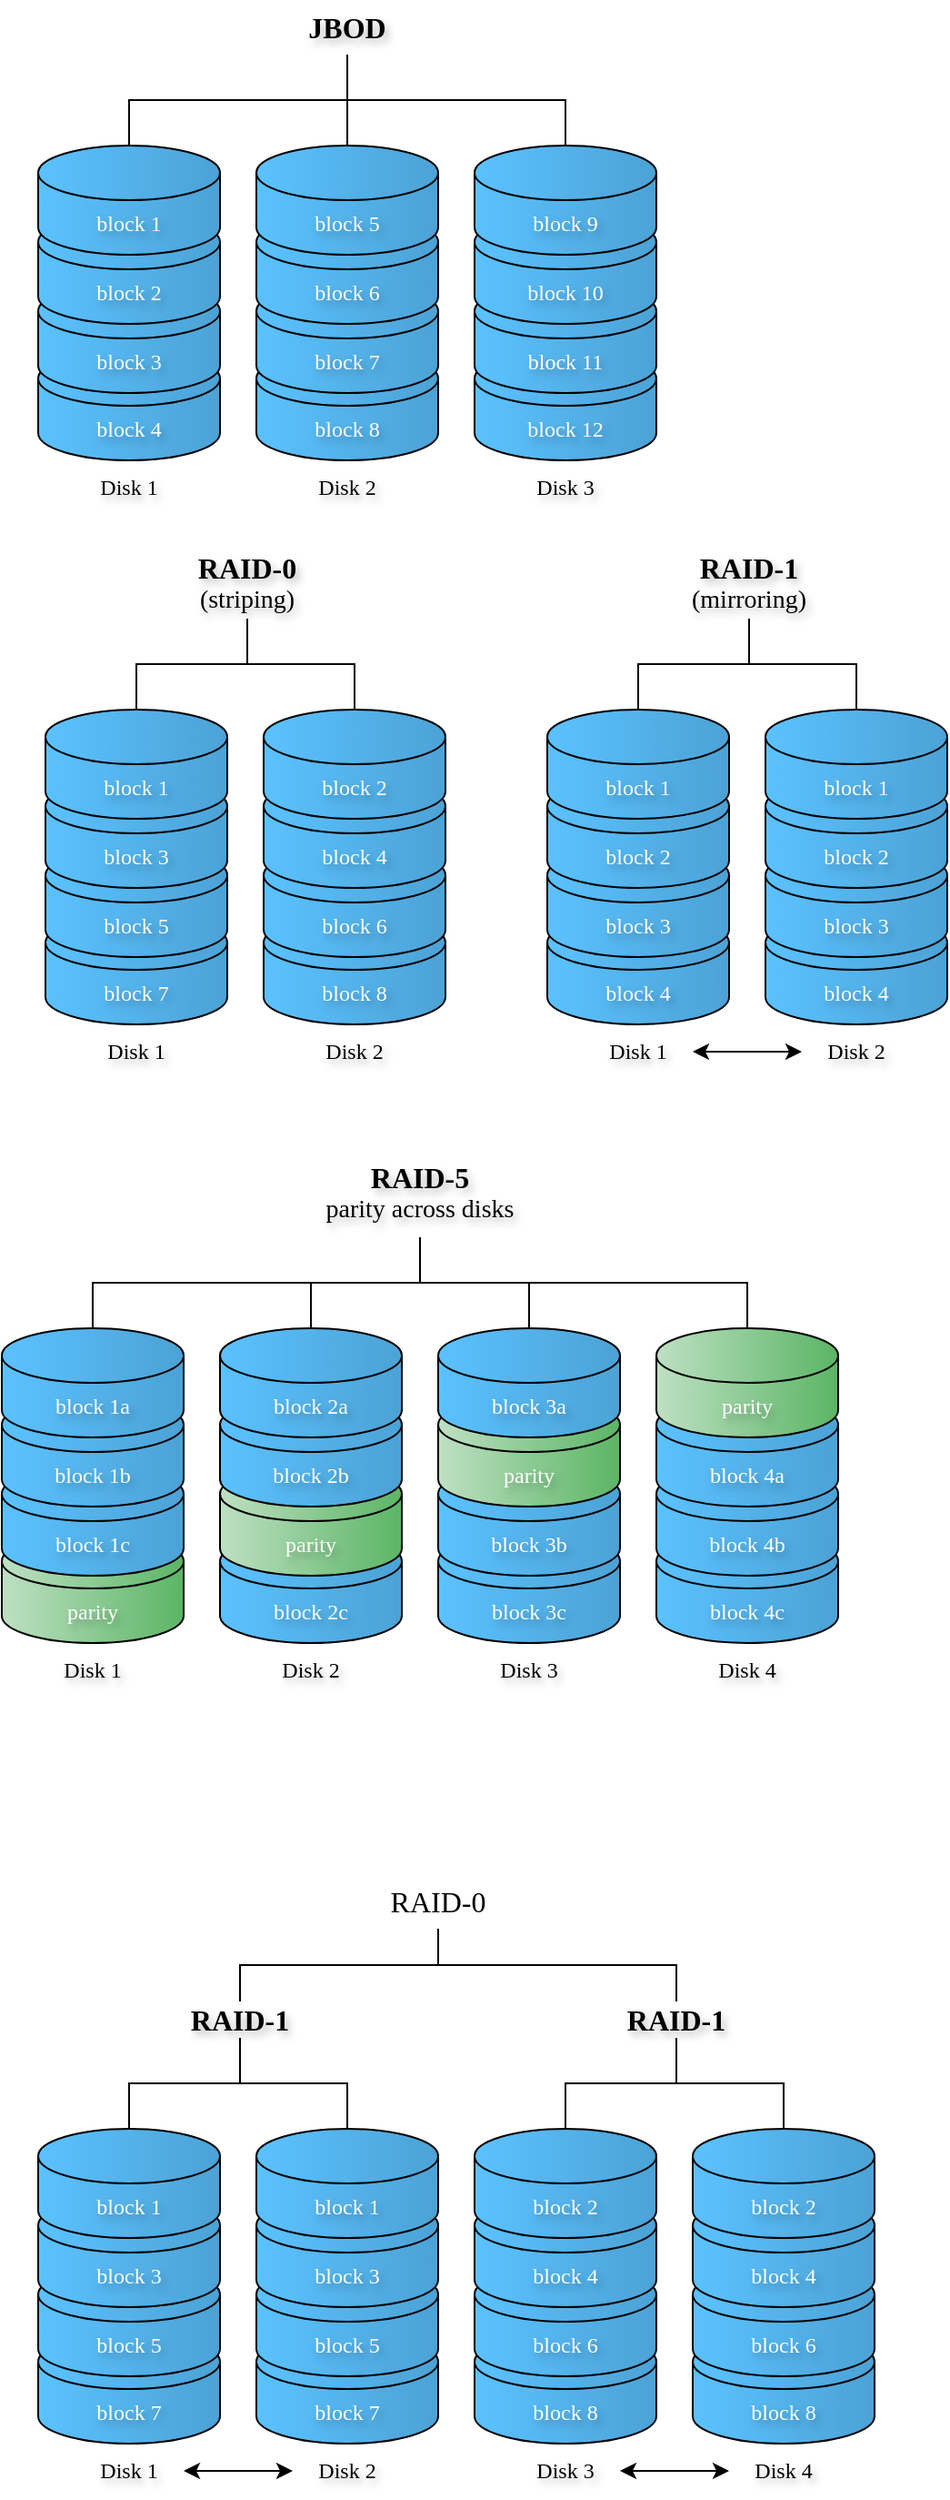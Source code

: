 <mxfile version="24.7.13">
  <diagram name="Pagina-1" id="MTzAxSil-kBZ4MTxCFQ5">
    <mxGraphModel grid="1" page="1" gridSize="10" guides="1" tooltips="1" connect="1" arrows="1" fold="1" pageScale="1" pageWidth="827" pageHeight="1169" math="0" shadow="0">
      <root>
        <mxCell id="0" />
        <mxCell id="1" parent="0" />
        <mxCell id="xp6TV91o2DW6Owcu7yYz-25" value="" style="group;" connectable="0" vertex="1" parent="1">
          <mxGeometry x="70" y="50" width="340" height="283" as="geometry" />
        </mxCell>
        <mxCell id="xp6TV91o2DW6Owcu7yYz-6" value="&lt;font face=&quot;Montserrat&quot; data-font-src=&quot;https://fonts.googleapis.com/css?family=Montserrat&quot;&gt;block 8&lt;/font&gt;" style="shape=cylinder3;whiteSpace=wrap;html=1;boundedLbl=1;backgroundOutline=1;size=15;fillColor=#5BC2FF;strokeColor=default;textShadow=1;align=center;verticalAlign=middle;fontFamily=Helvetica;fontSize=12;fontColor=#FFFFFF;labelBorderColor=none;gradientColor=#4CA2D5;gradientDirection=east;" vertex="1" parent="xp6TV91o2DW6Owcu7yYz-25">
          <mxGeometry x="120" y="193" width="100" height="60" as="geometry" />
        </mxCell>
        <mxCell id="xp6TV91o2DW6Owcu7yYz-7" value="&lt;font face=&quot;Montserrat&quot; data-font-src=&quot;https://fonts.googleapis.com/css?family=Montserrat&quot;&gt;block 7&lt;/font&gt;" style="shape=cylinder3;whiteSpace=wrap;html=1;boundedLbl=1;backgroundOutline=1;size=15;fillColor=#5BC2FF;strokeColor=default;textShadow=1;align=center;verticalAlign=middle;fontFamily=Helvetica;fontSize=12;fontColor=#FFFFFF;labelBorderColor=none;gradientColor=#4CA2D5;gradientDirection=east;" vertex="1" parent="xp6TV91o2DW6Owcu7yYz-25">
          <mxGeometry x="120" y="156" width="100" height="60" as="geometry" />
        </mxCell>
        <mxCell id="xp6TV91o2DW6Owcu7yYz-8" value="&lt;font face=&quot;Montserrat&quot; data-font-src=&quot;https://fonts.googleapis.com/css?family=Montserrat&quot;&gt;block 6&lt;/font&gt;" style="shape=cylinder3;whiteSpace=wrap;html=1;boundedLbl=1;backgroundOutline=1;size=15;fillColor=#5BC2FF;strokeColor=default;textShadow=1;align=center;verticalAlign=middle;fontFamily=Helvetica;fontSize=12;fontColor=#FFFFFF;labelBorderColor=none;gradientColor=#4CA2D5;gradientDirection=east;" vertex="1" parent="xp6TV91o2DW6Owcu7yYz-25">
          <mxGeometry x="120" y="118" width="100" height="60" as="geometry" />
        </mxCell>
        <mxCell id="xp6TV91o2DW6Owcu7yYz-19" style="edgeStyle=orthogonalEdgeStyle;rounded=0;orthogonalLoop=1;jettySize=auto;html=1;exitX=0.5;exitY=0;exitDx=0;exitDy=0;exitPerimeter=0;endArrow=none;endFill=0;" edge="1" parent="xp6TV91o2DW6Owcu7yYz-25" source="xp6TV91o2DW6Owcu7yYz-9">
          <mxGeometry relative="1" as="geometry">
            <mxPoint x="170" y="30" as="targetPoint" />
          </mxGeometry>
        </mxCell>
        <mxCell id="xp6TV91o2DW6Owcu7yYz-9" value="&lt;font face=&quot;Montserrat&quot; data-font-src=&quot;https://fonts.googleapis.com/css?family=Montserrat&quot;&gt;block 5&lt;/font&gt;" style="shape=cylinder3;whiteSpace=wrap;html=1;boundedLbl=1;backgroundOutline=1;size=15;fillColor=#5BC2FF;strokeColor=default;textShadow=1;align=center;verticalAlign=middle;fontFamily=Helvetica;fontSize=12;fontColor=#FFFFFF;labelBorderColor=none;gradientColor=#4CA2D5;gradientDirection=east;" vertex="1" parent="xp6TV91o2DW6Owcu7yYz-25">
          <mxGeometry x="120" y="80" width="100" height="60" as="geometry" />
        </mxCell>
        <mxCell id="xp6TV91o2DW6Owcu7yYz-10" value="&lt;font face=&quot;Montserrat&quot; data-font-src=&quot;https://fonts.googleapis.com/css?family=Montserrat&quot;&gt;block 12&lt;/font&gt;" style="shape=cylinder3;whiteSpace=wrap;html=1;boundedLbl=1;backgroundOutline=1;size=15;fillColor=#5BC2FF;strokeColor=default;textShadow=1;align=center;verticalAlign=middle;fontFamily=Helvetica;fontSize=12;fontColor=#FFFFFF;labelBorderColor=none;gradientColor=#4CA2D5;gradientDirection=east;" vertex="1" parent="xp6TV91o2DW6Owcu7yYz-25">
          <mxGeometry x="240" y="193" width="100" height="60" as="geometry" />
        </mxCell>
        <mxCell id="xp6TV91o2DW6Owcu7yYz-11" value="&lt;font face=&quot;Montserrat&quot; data-font-src=&quot;https://fonts.googleapis.com/css?family=Montserrat&quot;&gt;block 11&lt;/font&gt;" style="shape=cylinder3;whiteSpace=wrap;html=1;boundedLbl=1;backgroundOutline=1;size=15;fillColor=#5BC2FF;strokeColor=default;textShadow=1;align=center;verticalAlign=middle;fontFamily=Helvetica;fontSize=12;fontColor=#FFFFFF;labelBorderColor=none;gradientColor=#4CA2D5;gradientDirection=east;" vertex="1" parent="xp6TV91o2DW6Owcu7yYz-25">
          <mxGeometry x="240" y="156" width="100" height="60" as="geometry" />
        </mxCell>
        <mxCell id="xp6TV91o2DW6Owcu7yYz-12" value="&lt;font face=&quot;Montserrat&quot; data-font-src=&quot;https://fonts.googleapis.com/css?family=Montserrat&quot;&gt;block 10&lt;/font&gt;" style="shape=cylinder3;whiteSpace=wrap;html=1;boundedLbl=1;backgroundOutline=1;size=15;fillColor=#5BC2FF;strokeColor=default;textShadow=1;align=center;verticalAlign=middle;fontFamily=Helvetica;fontSize=12;fontColor=#FFFFFF;labelBorderColor=none;gradientColor=#4CA2D5;gradientDirection=east;" vertex="1" parent="xp6TV91o2DW6Owcu7yYz-25">
          <mxGeometry x="240" y="118" width="100" height="60" as="geometry" />
        </mxCell>
        <mxCell id="xp6TV91o2DW6Owcu7yYz-21" style="edgeStyle=orthogonalEdgeStyle;rounded=0;orthogonalLoop=1;jettySize=auto;html=1;exitX=0.5;exitY=0;exitDx=0;exitDy=0;exitPerimeter=0;entryX=0.5;entryY=1;entryDx=0;entryDy=0;endArrow=none;endFill=0;" edge="1" parent="xp6TV91o2DW6Owcu7yYz-25" source="xp6TV91o2DW6Owcu7yYz-13" target="xp6TV91o2DW6Owcu7yYz-16">
          <mxGeometry relative="1" as="geometry" />
        </mxCell>
        <mxCell id="xp6TV91o2DW6Owcu7yYz-13" value="&lt;font face=&quot;Montserrat&quot; data-font-src=&quot;https://fonts.googleapis.com/css?family=Montserrat&quot;&gt;block 9&lt;/font&gt;" style="shape=cylinder3;whiteSpace=wrap;html=1;boundedLbl=1;backgroundOutline=1;size=15;fillColor=#5BC2FF;strokeColor=default;textShadow=1;labelBorderColor=none;gradientColor=#4CA2D5;gradientDirection=east;fontColor=#FFFFFF;" vertex="1" parent="xp6TV91o2DW6Owcu7yYz-25">
          <mxGeometry x="240" y="80" width="100" height="60" as="geometry" />
        </mxCell>
        <mxCell id="xp6TV91o2DW6Owcu7yYz-4" value="&lt;font face=&quot;Montserrat&quot;&gt;block 4&lt;/font&gt;" style="shape=cylinder3;whiteSpace=wrap;html=1;boundedLbl=1;backgroundOutline=1;size=15;fillColor=#5BC2FF;strokeColor=default;textShadow=1;align=center;verticalAlign=middle;fontFamily=Helvetica;fontSize=12;fontColor=#FFFFFF;labelBorderColor=none;gradientColor=#4CA2D5;gradientDirection=east;" vertex="1" parent="xp6TV91o2DW6Owcu7yYz-25">
          <mxGeometry y="193" width="100" height="60" as="geometry" />
        </mxCell>
        <mxCell id="xp6TV91o2DW6Owcu7yYz-3" value="&lt;font face=&quot;Montserrat&quot; data-font-src=&quot;https://fonts.googleapis.com/css?family=Montserrat&quot;&gt;block 3&lt;/font&gt;" style="shape=cylinder3;whiteSpace=wrap;html=1;boundedLbl=1;backgroundOutline=1;size=15;fillColor=#5BC2FF;strokeColor=default;textShadow=1;align=center;verticalAlign=middle;fontFamily=Helvetica;fontSize=12;fontColor=#FFFFFF;labelBorderColor=none;gradientColor=#4CA2D5;gradientDirection=east;" vertex="1" parent="xp6TV91o2DW6Owcu7yYz-25">
          <mxGeometry y="156" width="100" height="60" as="geometry" />
        </mxCell>
        <mxCell id="xp6TV91o2DW6Owcu7yYz-1" value="&lt;font face=&quot;Montserrat&quot; data-font-src=&quot;https://fonts.googleapis.com/css?family=Montserrat&quot;&gt;block 2&lt;/font&gt;" style="shape=cylinder3;whiteSpace=wrap;html=1;boundedLbl=1;backgroundOutline=1;size=15;fillColor=#5BC2FF;strokeColor=default;textShadow=1;align=center;verticalAlign=middle;fontFamily=Helvetica;fontSize=12;fontColor=#FFFFFF;labelBorderColor=none;gradientColor=#4CA2D5;gradientDirection=east;labelBackgroundColor=none;" vertex="1" parent="xp6TV91o2DW6Owcu7yYz-25">
          <mxGeometry y="118" width="100" height="60" as="geometry" />
        </mxCell>
        <mxCell id="xp6TV91o2DW6Owcu7yYz-20" style="edgeStyle=orthogonalEdgeStyle;rounded=0;orthogonalLoop=1;jettySize=auto;html=1;exitX=0.5;exitY=0;exitDx=0;exitDy=0;exitPerimeter=0;entryX=0.5;entryY=1;entryDx=0;entryDy=0;endArrow=none;endFill=0;" edge="1" parent="xp6TV91o2DW6Owcu7yYz-25" source="xp6TV91o2DW6Owcu7yYz-2" target="xp6TV91o2DW6Owcu7yYz-16">
          <mxGeometry relative="1" as="geometry" />
        </mxCell>
        <mxCell id="xp6TV91o2DW6Owcu7yYz-2" value="&lt;font color=&quot;#ffffff&quot; data-font-src=&quot;https://fonts.googleapis.com/css?family=Montserrat&quot; face=&quot;Montserrat&quot;&gt;block 1&lt;/font&gt;" style="shape=cylinder3;whiteSpace=wrap;html=1;boundedLbl=1;backgroundOutline=1;size=15;fillColor=#5BC2FF;strokeColor=default;textShadow=1;labelBackgroundColor=none;align=center;verticalAlign=middle;fontFamily=Helvetica;fontSize=12;fontColor=default;labelBorderColor=none;gradientColor=#4CA2D5;gradientDirection=east;" vertex="1" parent="xp6TV91o2DW6Owcu7yYz-25">
          <mxGeometry y="80" width="100" height="60" as="geometry" />
        </mxCell>
        <mxCell id="xp6TV91o2DW6Owcu7yYz-16" value="&lt;font face=&quot;Montserrat Black&quot; size=&quot;1&quot; data-font-src=&quot;https://fonts.googleapis.com/css?family=Montserrat+Black&quot;&gt;&lt;b style=&quot;font-size: 16px;&quot;&gt;JBOD&lt;/b&gt;&lt;/font&gt;" style="text;html=1;align=center;verticalAlign=middle;whiteSpace=wrap;rounded=0;textShadow=1;" vertex="1" parent="xp6TV91o2DW6Owcu7yYz-25">
          <mxGeometry x="140" width="60" height="30" as="geometry" />
        </mxCell>
        <mxCell id="xp6TV91o2DW6Owcu7yYz-22" value="Disk 1" style="text;html=1;align=center;verticalAlign=middle;whiteSpace=wrap;rounded=0;fontFamily=Montserrat;fontSource=https%3A%2F%2Ffonts.googleapis.com%2Fcss%3Ffamily%3DMontserrat;textShadow=1;" vertex="1" parent="xp6TV91o2DW6Owcu7yYz-25">
          <mxGeometry x="20" y="253" width="60" height="30" as="geometry" />
        </mxCell>
        <mxCell id="xp6TV91o2DW6Owcu7yYz-23" value="Disk 2" style="text;html=1;align=center;verticalAlign=middle;whiteSpace=wrap;rounded=0;fontFamily=Montserrat;fontSource=https%3A%2F%2Ffonts.googleapis.com%2Fcss%3Ffamily%3DMontserrat;textShadow=1;" vertex="1" parent="xp6TV91o2DW6Owcu7yYz-25">
          <mxGeometry x="140" y="253" width="60" height="30" as="geometry" />
        </mxCell>
        <mxCell id="xp6TV91o2DW6Owcu7yYz-24" value="Disk 3" style="text;html=1;align=center;verticalAlign=middle;whiteSpace=wrap;rounded=0;fontFamily=Montserrat;fontSource=https%3A%2F%2Ffonts.googleapis.com%2Fcss%3Ffamily%3DMontserrat;textShadow=1;" vertex="1" parent="xp6TV91o2DW6Owcu7yYz-25">
          <mxGeometry x="260" y="253" width="60" height="30" as="geometry" />
        </mxCell>
        <mxCell id="xp6TV91o2DW6Owcu7yYz-47" value="" style="group" connectable="0" vertex="1" parent="1">
          <mxGeometry x="74" y="350" width="220" height="293" as="geometry" />
        </mxCell>
        <mxCell id="xp6TV91o2DW6Owcu7yYz-27" value="&lt;font face=&quot;Montserrat&quot; data-font-src=&quot;https://fonts.googleapis.com/css?family=Montserrat&quot;&gt;block 8&lt;/font&gt;" style="shape=cylinder3;whiteSpace=wrap;html=1;boundedLbl=1;backgroundOutline=1;size=15;fillColor=#5BC2FF;strokeColor=default;textShadow=1;align=center;verticalAlign=middle;fontFamily=Helvetica;fontSize=12;fontColor=#FFFFFF;labelBorderColor=none;gradientColor=#4CA2D5;gradientDirection=east;container=0;" vertex="1" parent="xp6TV91o2DW6Owcu7yYz-47">
          <mxGeometry x="120" y="203" width="100" height="60" as="geometry" />
        </mxCell>
        <mxCell id="xp6TV91o2DW6Owcu7yYz-28" value="&lt;font face=&quot;Montserrat&quot; data-font-src=&quot;https://fonts.googleapis.com/css?family=Montserrat&quot;&gt;block 6&lt;/font&gt;" style="shape=cylinder3;whiteSpace=wrap;html=1;boundedLbl=1;backgroundOutline=1;size=15;fillColor=#5BC2FF;strokeColor=default;textShadow=1;align=center;verticalAlign=middle;fontFamily=Helvetica;fontSize=12;fontColor=#FFFFFF;labelBorderColor=none;gradientColor=#4CA2D5;gradientDirection=east;container=0;" vertex="1" parent="xp6TV91o2DW6Owcu7yYz-47">
          <mxGeometry x="120" y="166" width="100" height="60" as="geometry" />
        </mxCell>
        <mxCell id="xp6TV91o2DW6Owcu7yYz-29" value="&lt;font face=&quot;Montserrat&quot; data-font-src=&quot;https://fonts.googleapis.com/css?family=Montserrat&quot;&gt;block 4&lt;/font&gt;" style="shape=cylinder3;whiteSpace=wrap;html=1;boundedLbl=1;backgroundOutline=1;size=15;fillColor=#5BC2FF;strokeColor=default;textShadow=1;align=center;verticalAlign=middle;fontFamily=Helvetica;fontSize=12;fontColor=#FFFFFF;labelBorderColor=none;gradientColor=#4CA2D5;gradientDirection=east;container=0;" vertex="1" parent="xp6TV91o2DW6Owcu7yYz-47">
          <mxGeometry x="120" y="128" width="100" height="60" as="geometry" />
        </mxCell>
        <mxCell id="xp6TV91o2DW6Owcu7yYz-30" style="edgeStyle=orthogonalEdgeStyle;rounded=0;orthogonalLoop=1;jettySize=auto;html=1;exitX=0.5;exitY=0;exitDx=0;exitDy=0;exitPerimeter=0;endArrow=none;endFill=0;entryX=0.5;entryY=1;entryDx=0;entryDy=0;" edge="1" parent="xp6TV91o2DW6Owcu7yYz-47" source="xp6TV91o2DW6Owcu7yYz-31" target="xp6TV91o2DW6Owcu7yYz-42">
          <mxGeometry relative="1" as="geometry">
            <mxPoint x="170" y="40" as="targetPoint" />
          </mxGeometry>
        </mxCell>
        <mxCell id="xp6TV91o2DW6Owcu7yYz-31" value="&lt;font face=&quot;Montserrat&quot; data-font-src=&quot;https://fonts.googleapis.com/css?family=Montserrat&quot;&gt;block 2&lt;/font&gt;" style="shape=cylinder3;whiteSpace=wrap;html=1;boundedLbl=1;backgroundOutline=1;size=15;fillColor=#5BC2FF;strokeColor=default;textShadow=1;align=center;verticalAlign=middle;fontFamily=Helvetica;fontSize=12;fontColor=#FFFFFF;labelBorderColor=none;gradientColor=#4CA2D5;gradientDirection=east;container=0;" vertex="1" parent="xp6TV91o2DW6Owcu7yYz-47">
          <mxGeometry x="120" y="90" width="100" height="60" as="geometry" />
        </mxCell>
        <mxCell id="xp6TV91o2DW6Owcu7yYz-37" value="&lt;font face=&quot;Montserrat&quot;&gt;block 7&lt;/font&gt;" style="shape=cylinder3;whiteSpace=wrap;html=1;boundedLbl=1;backgroundOutline=1;size=15;fillColor=#5BC2FF;strokeColor=default;textShadow=1;align=center;verticalAlign=middle;fontFamily=Helvetica;fontSize=12;fontColor=#FFFFFF;labelBorderColor=none;gradientColor=#4CA2D5;gradientDirection=east;container=0;" vertex="1" parent="xp6TV91o2DW6Owcu7yYz-47">
          <mxGeometry y="203" width="100" height="60" as="geometry" />
        </mxCell>
        <mxCell id="xp6TV91o2DW6Owcu7yYz-38" value="&lt;font face=&quot;Montserrat&quot; data-font-src=&quot;https://fonts.googleapis.com/css?family=Montserrat&quot;&gt;block 5&lt;/font&gt;" style="shape=cylinder3;whiteSpace=wrap;html=1;boundedLbl=1;backgroundOutline=1;size=15;fillColor=#5BC2FF;strokeColor=default;textShadow=1;align=center;verticalAlign=middle;fontFamily=Helvetica;fontSize=12;fontColor=#FFFFFF;labelBorderColor=none;gradientColor=#4CA2D5;gradientDirection=east;container=0;" vertex="1" parent="xp6TV91o2DW6Owcu7yYz-47">
          <mxGeometry y="166" width="100" height="60" as="geometry" />
        </mxCell>
        <mxCell id="xp6TV91o2DW6Owcu7yYz-39" value="&lt;font face=&quot;Montserrat&quot; data-font-src=&quot;https://fonts.googleapis.com/css?family=Montserrat&quot;&gt;block 3&lt;/font&gt;" style="shape=cylinder3;whiteSpace=wrap;html=1;boundedLbl=1;backgroundOutline=1;size=15;fillColor=#5BC2FF;strokeColor=default;textShadow=1;align=center;verticalAlign=middle;fontFamily=Helvetica;fontSize=12;fontColor=#FFFFFF;labelBorderColor=none;gradientColor=#4CA2D5;gradientDirection=east;labelBackgroundColor=none;container=0;" vertex="1" parent="xp6TV91o2DW6Owcu7yYz-47">
          <mxGeometry y="128" width="100" height="60" as="geometry" />
        </mxCell>
        <mxCell id="xp6TV91o2DW6Owcu7yYz-40" style="edgeStyle=orthogonalEdgeStyle;rounded=0;orthogonalLoop=1;jettySize=auto;html=1;exitX=0.5;exitY=0;exitDx=0;exitDy=0;exitPerimeter=0;entryX=0.5;entryY=1;entryDx=0;entryDy=0;endArrow=none;endFill=0;" edge="1" parent="xp6TV91o2DW6Owcu7yYz-47" source="xp6TV91o2DW6Owcu7yYz-41" target="xp6TV91o2DW6Owcu7yYz-42">
          <mxGeometry relative="1" as="geometry" />
        </mxCell>
        <mxCell id="xp6TV91o2DW6Owcu7yYz-41" value="&lt;font color=&quot;#ffffff&quot; data-font-src=&quot;https://fonts.googleapis.com/css?family=Montserrat&quot; face=&quot;Montserrat&quot;&gt;block 1&lt;/font&gt;" style="shape=cylinder3;whiteSpace=wrap;html=1;boundedLbl=1;backgroundOutline=1;size=15;fillColor=#5BC2FF;strokeColor=default;textShadow=1;labelBackgroundColor=none;align=center;verticalAlign=middle;fontFamily=Helvetica;fontSize=12;fontColor=default;labelBorderColor=none;gradientColor=#4CA2D5;gradientDirection=east;container=0;" vertex="1" parent="xp6TV91o2DW6Owcu7yYz-47">
          <mxGeometry y="90" width="100" height="60" as="geometry" />
        </mxCell>
        <mxCell id="xp6TV91o2DW6Owcu7yYz-42" value="&lt;font size=&quot;1&quot; data-font-src=&quot;https://fonts.googleapis.com/css?family=Montserrat+Black&quot;&gt;&lt;font style=&quot;font-weight: bold; font-size: 16px;&quot; face=&quot;Montserrat Black&quot;&gt;RAID-0&lt;/font&gt;&lt;br&gt;&lt;font style=&quot;font-size: 14px;&quot; data-font-src=&quot;https://fonts.googleapis.com/css?family=Montserrat&quot; face=&quot;Montserrat&quot;&gt;(striping)&lt;/font&gt;&lt;/font&gt;" style="text;html=1;align=center;verticalAlign=middle;whiteSpace=wrap;rounded=0;textShadow=1;container=0;" vertex="1" parent="xp6TV91o2DW6Owcu7yYz-47">
          <mxGeometry x="36" width="150" height="40" as="geometry" />
        </mxCell>
        <mxCell id="xp6TV91o2DW6Owcu7yYz-43" value="Disk 1" style="text;html=1;align=center;verticalAlign=middle;whiteSpace=wrap;rounded=0;fontFamily=Montserrat;fontSource=https%3A%2F%2Ffonts.googleapis.com%2Fcss%3Ffamily%3DMontserrat;textShadow=1;container=0;" vertex="1" parent="xp6TV91o2DW6Owcu7yYz-47">
          <mxGeometry x="20" y="263" width="60" height="30" as="geometry" />
        </mxCell>
        <mxCell id="xp6TV91o2DW6Owcu7yYz-44" value="Disk 2" style="text;html=1;align=center;verticalAlign=middle;whiteSpace=wrap;rounded=0;fontFamily=Montserrat;fontSource=https%3A%2F%2Ffonts.googleapis.com%2Fcss%3Ffamily%3DMontserrat;textShadow=1;container=0;" vertex="1" parent="xp6TV91o2DW6Owcu7yYz-47">
          <mxGeometry x="140" y="263" width="60" height="30" as="geometry" />
        </mxCell>
        <mxCell id="xp6TV91o2DW6Owcu7yYz-63" value="" style="group" connectable="0" vertex="1" parent="1">
          <mxGeometry x="350" y="350" width="220" height="293" as="geometry" />
        </mxCell>
        <mxCell id="xp6TV91o2DW6Owcu7yYz-49" value="&lt;font face=&quot;Montserrat&quot; data-font-src=&quot;https://fonts.googleapis.com/css?family=Montserrat&quot;&gt;block 4&lt;/font&gt;" style="shape=cylinder3;whiteSpace=wrap;html=1;boundedLbl=1;backgroundOutline=1;size=15;fillColor=#5BC2FF;strokeColor=default;textShadow=1;align=center;verticalAlign=middle;fontFamily=Helvetica;fontSize=12;fontColor=#FFFFFF;labelBorderColor=none;gradientColor=#4CA2D5;gradientDirection=east;container=0;" vertex="1" parent="xp6TV91o2DW6Owcu7yYz-63">
          <mxGeometry x="120" y="203" width="100" height="60" as="geometry" />
        </mxCell>
        <mxCell id="xp6TV91o2DW6Owcu7yYz-50" value="&lt;font face=&quot;Montserrat&quot; data-font-src=&quot;https://fonts.googleapis.com/css?family=Montserrat&quot;&gt;block 3&lt;/font&gt;" style="shape=cylinder3;whiteSpace=wrap;html=1;boundedLbl=1;backgroundOutline=1;size=15;fillColor=#5BC2FF;strokeColor=default;textShadow=1;align=center;verticalAlign=middle;fontFamily=Helvetica;fontSize=12;fontColor=#FFFFFF;labelBorderColor=none;gradientColor=#4CA2D5;gradientDirection=east;container=0;" vertex="1" parent="xp6TV91o2DW6Owcu7yYz-63">
          <mxGeometry x="120" y="166" width="100" height="60" as="geometry" />
        </mxCell>
        <mxCell id="xp6TV91o2DW6Owcu7yYz-51" value="&lt;font face=&quot;Montserrat&quot; data-font-src=&quot;https://fonts.googleapis.com/css?family=Montserrat&quot;&gt;block 2&lt;/font&gt;" style="shape=cylinder3;whiteSpace=wrap;html=1;boundedLbl=1;backgroundOutline=1;size=15;fillColor=#5BC2FF;strokeColor=default;textShadow=1;align=center;verticalAlign=middle;fontFamily=Helvetica;fontSize=12;fontColor=#FFFFFF;labelBorderColor=none;gradientColor=#4CA2D5;gradientDirection=east;container=0;" vertex="1" parent="xp6TV91o2DW6Owcu7yYz-63">
          <mxGeometry x="120" y="128" width="100" height="60" as="geometry" />
        </mxCell>
        <mxCell id="xp6TV91o2DW6Owcu7yYz-52" style="edgeStyle=orthogonalEdgeStyle;rounded=0;orthogonalLoop=1;jettySize=auto;html=1;exitX=0.5;exitY=0;exitDx=0;exitDy=0;exitPerimeter=0;endArrow=none;endFill=0;entryX=0.5;entryY=1;entryDx=0;entryDy=0;" edge="1" parent="xp6TV91o2DW6Owcu7yYz-63" source="xp6TV91o2DW6Owcu7yYz-53" target="xp6TV91o2DW6Owcu7yYz-59">
          <mxGeometry relative="1" as="geometry">
            <mxPoint x="170" y="40" as="targetPoint" />
          </mxGeometry>
        </mxCell>
        <mxCell id="xp6TV91o2DW6Owcu7yYz-53" value="&lt;font face=&quot;Montserrat&quot; data-font-src=&quot;https://fonts.googleapis.com/css?family=Montserrat&quot;&gt;block 1&lt;/font&gt;" style="shape=cylinder3;whiteSpace=wrap;html=1;boundedLbl=1;backgroundOutline=1;size=15;fillColor=#5BC2FF;strokeColor=default;textShadow=1;align=center;verticalAlign=middle;fontFamily=Helvetica;fontSize=12;fontColor=#FFFFFF;labelBorderColor=none;gradientColor=#4CA2D5;gradientDirection=east;container=0;" vertex="1" parent="xp6TV91o2DW6Owcu7yYz-63">
          <mxGeometry x="120" y="90" width="100" height="60" as="geometry" />
        </mxCell>
        <mxCell id="xp6TV91o2DW6Owcu7yYz-54" value="&lt;font face=&quot;Montserrat&quot;&gt;block 4&lt;/font&gt;" style="shape=cylinder3;whiteSpace=wrap;html=1;boundedLbl=1;backgroundOutline=1;size=15;fillColor=#5BC2FF;strokeColor=default;textShadow=1;align=center;verticalAlign=middle;fontFamily=Helvetica;fontSize=12;fontColor=#FFFFFF;labelBorderColor=none;gradientColor=#4CA2D5;gradientDirection=east;container=0;" vertex="1" parent="xp6TV91o2DW6Owcu7yYz-63">
          <mxGeometry y="203" width="100" height="60" as="geometry" />
        </mxCell>
        <mxCell id="xp6TV91o2DW6Owcu7yYz-55" value="&lt;font face=&quot;Montserrat&quot; data-font-src=&quot;https://fonts.googleapis.com/css?family=Montserrat&quot;&gt;block 3&lt;/font&gt;" style="shape=cylinder3;whiteSpace=wrap;html=1;boundedLbl=1;backgroundOutline=1;size=15;fillColor=#5BC2FF;strokeColor=default;textShadow=1;align=center;verticalAlign=middle;fontFamily=Helvetica;fontSize=12;fontColor=#FFFFFF;labelBorderColor=none;gradientColor=#4CA2D5;gradientDirection=east;container=0;" vertex="1" parent="xp6TV91o2DW6Owcu7yYz-63">
          <mxGeometry y="166" width="100" height="60" as="geometry" />
        </mxCell>
        <mxCell id="xp6TV91o2DW6Owcu7yYz-56" value="&lt;font face=&quot;Montserrat&quot; data-font-src=&quot;https://fonts.googleapis.com/css?family=Montserrat&quot;&gt;block 2&lt;/font&gt;" style="shape=cylinder3;whiteSpace=wrap;html=1;boundedLbl=1;backgroundOutline=1;size=15;fillColor=#5BC2FF;strokeColor=default;textShadow=1;align=center;verticalAlign=middle;fontFamily=Helvetica;fontSize=12;fontColor=#FFFFFF;labelBorderColor=none;gradientColor=#4CA2D5;gradientDirection=east;labelBackgroundColor=none;container=0;" vertex="1" parent="xp6TV91o2DW6Owcu7yYz-63">
          <mxGeometry y="128" width="100" height="60" as="geometry" />
        </mxCell>
        <mxCell id="xp6TV91o2DW6Owcu7yYz-57" style="edgeStyle=orthogonalEdgeStyle;rounded=0;orthogonalLoop=1;jettySize=auto;html=1;exitX=0.5;exitY=0;exitDx=0;exitDy=0;exitPerimeter=0;entryX=0.5;entryY=1;entryDx=0;entryDy=0;endArrow=none;endFill=0;" edge="1" parent="xp6TV91o2DW6Owcu7yYz-63" source="xp6TV91o2DW6Owcu7yYz-58" target="xp6TV91o2DW6Owcu7yYz-59">
          <mxGeometry relative="1" as="geometry" />
        </mxCell>
        <mxCell id="xp6TV91o2DW6Owcu7yYz-58" value="&lt;font color=&quot;#ffffff&quot; data-font-src=&quot;https://fonts.googleapis.com/css?family=Montserrat&quot; face=&quot;Montserrat&quot;&gt;block 1&lt;/font&gt;" style="shape=cylinder3;whiteSpace=wrap;html=1;boundedLbl=1;backgroundOutline=1;size=15;fillColor=#5BC2FF;strokeColor=default;textShadow=1;labelBackgroundColor=none;align=center;verticalAlign=middle;fontFamily=Helvetica;fontSize=12;fontColor=default;labelBorderColor=none;gradientColor=#4CA2D5;gradientDirection=east;container=0;" vertex="1" parent="xp6TV91o2DW6Owcu7yYz-63">
          <mxGeometry y="90" width="100" height="60" as="geometry" />
        </mxCell>
        <mxCell id="xp6TV91o2DW6Owcu7yYz-59" value="&lt;font size=&quot;1&quot; data-font-src=&quot;https://fonts.googleapis.com/css?family=Montserrat+Black&quot;&gt;&lt;font style=&quot;font-weight: bold; font-size: 16px;&quot; face=&quot;Montserrat Black&quot;&gt;RAID-1&lt;/font&gt;&lt;br&gt;&lt;font style=&quot;font-size: 14px;&quot; data-font-src=&quot;https://fonts.googleapis.com/css?family=Montserrat&quot; face=&quot;Montserrat&quot;&gt;(mirroring)&lt;/font&gt;&lt;/font&gt;" style="text;html=1;align=center;verticalAlign=middle;whiteSpace=wrap;rounded=0;textShadow=1;container=0;" vertex="1" parent="xp6TV91o2DW6Owcu7yYz-63">
          <mxGeometry x="36" width="150" height="40" as="geometry" />
        </mxCell>
        <mxCell id="xp6TV91o2DW6Owcu7yYz-60" value="Disk 1" style="text;html=1;align=center;verticalAlign=middle;whiteSpace=wrap;rounded=0;fontFamily=Montserrat;fontSource=https%3A%2F%2Ffonts.googleapis.com%2Fcss%3Ffamily%3DMontserrat;textShadow=1;container=0;" vertex="1" parent="xp6TV91o2DW6Owcu7yYz-63">
          <mxGeometry x="20" y="263" width="60" height="30" as="geometry" />
        </mxCell>
        <mxCell id="xp6TV91o2DW6Owcu7yYz-61" value="Disk 2" style="text;html=1;align=center;verticalAlign=middle;whiteSpace=wrap;rounded=0;fontFamily=Montserrat;fontSource=https%3A%2F%2Ffonts.googleapis.com%2Fcss%3Ffamily%3DMontserrat;textShadow=1;container=0;" vertex="1" parent="xp6TV91o2DW6Owcu7yYz-63">
          <mxGeometry x="140" y="263" width="60" height="30" as="geometry" />
        </mxCell>
        <mxCell id="xp6TV91o2DW6Owcu7yYz-62" value="" style="endArrow=classic;startArrow=classic;html=1;rounded=0;exitX=1;exitY=0.5;exitDx=0;exitDy=0;entryX=0;entryY=0.5;entryDx=0;entryDy=0;" edge="1" parent="xp6TV91o2DW6Owcu7yYz-63" source="xp6TV91o2DW6Owcu7yYz-60" target="xp6TV91o2DW6Owcu7yYz-61">
          <mxGeometry width="50" height="50" relative="1" as="geometry">
            <mxPoint x="-20" y="190" as="sourcePoint" />
            <mxPoint x="30" y="140" as="targetPoint" />
          </mxGeometry>
        </mxCell>
        <mxCell id="xp6TV91o2DW6Owcu7yYz-111" value="" style="group" connectable="0" vertex="1" parent="1">
          <mxGeometry x="50" y="680" width="460" height="303" as="geometry" />
        </mxCell>
        <mxCell id="xp6TV91o2DW6Owcu7yYz-85" value="&lt;font face=&quot;Montserrat&quot; data-font-src=&quot;https://fonts.googleapis.com/css?family=Montserrat&quot;&gt;block 2c&lt;/font&gt;" style="shape=cylinder3;whiteSpace=wrap;html=1;boundedLbl=1;backgroundOutline=1;size=15;fillColor=#5BC2FF;strokeColor=default;textShadow=1;align=center;verticalAlign=middle;fontFamily=Helvetica;fontSize=12;fontColor=#FFFFFF;labelBorderColor=none;gradientColor=#4CA2D5;gradientDirection=east;container=0;" vertex="1" parent="xp6TV91o2DW6Owcu7yYz-111">
          <mxGeometry x="120" y="213" width="100" height="60" as="geometry" />
        </mxCell>
        <mxCell id="xp6TV91o2DW6Owcu7yYz-86" value="&lt;font face=&quot;Montserrat&quot; data-font-src=&quot;https://fonts.googleapis.com/css?family=Montserrat&quot;&gt;parity&lt;/font&gt;" style="shape=cylinder3;whiteSpace=wrap;html=1;boundedLbl=1;backgroundOutline=1;size=15;fillColor=#bee0c3;strokeColor=default;textShadow=1;align=center;verticalAlign=middle;fontFamily=Helvetica;fontSize=12;fontColor=#FFFFFF;labelBorderColor=none;gradientColor=#5bb565;gradientDirection=east;container=0;" vertex="1" parent="xp6TV91o2DW6Owcu7yYz-111">
          <mxGeometry x="120" y="176" width="100" height="60" as="geometry" />
        </mxCell>
        <mxCell id="xp6TV91o2DW6Owcu7yYz-87" value="&lt;font face=&quot;Montserrat&quot; data-font-src=&quot;https://fonts.googleapis.com/css?family=Montserrat&quot;&gt;block 2b&lt;/font&gt;" style="shape=cylinder3;whiteSpace=wrap;html=1;boundedLbl=1;backgroundOutline=1;size=15;fillColor=#5BC2FF;strokeColor=default;textShadow=1;align=center;verticalAlign=middle;fontFamily=Helvetica;fontSize=12;fontColor=#FFFFFF;labelBorderColor=none;gradientColor=#4CA2D5;gradientDirection=east;container=0;" vertex="1" parent="xp6TV91o2DW6Owcu7yYz-111">
          <mxGeometry x="120" y="138" width="100" height="60" as="geometry" />
        </mxCell>
        <mxCell id="xp6TV91o2DW6Owcu7yYz-88" style="edgeStyle=orthogonalEdgeStyle;rounded=0;orthogonalLoop=1;jettySize=auto;html=1;exitX=0.5;exitY=0;exitDx=0;exitDy=0;exitPerimeter=0;endArrow=none;endFill=0;entryX=0.5;entryY=1;entryDx=0;entryDy=0;" edge="1" parent="xp6TV91o2DW6Owcu7yYz-111" source="xp6TV91o2DW6Owcu7yYz-89" target="xp6TV91o2DW6Owcu7yYz-100">
          <mxGeometry relative="1" as="geometry">
            <mxPoint x="170" y="50" as="targetPoint" />
          </mxGeometry>
        </mxCell>
        <mxCell id="xp6TV91o2DW6Owcu7yYz-89" value="&lt;font face=&quot;Montserrat&quot; data-font-src=&quot;https://fonts.googleapis.com/css?family=Montserrat&quot;&gt;block 2a&lt;/font&gt;" style="shape=cylinder3;whiteSpace=wrap;html=1;boundedLbl=1;backgroundOutline=1;size=15;fillColor=#5BC2FF;strokeColor=default;textShadow=1;align=center;verticalAlign=middle;fontFamily=Helvetica;fontSize=12;fontColor=#FFFFFF;labelBorderColor=none;gradientColor=#4CA2D5;gradientDirection=east;container=0;" vertex="1" parent="xp6TV91o2DW6Owcu7yYz-111">
          <mxGeometry x="120" y="100" width="100" height="60" as="geometry" />
        </mxCell>
        <mxCell id="xp6TV91o2DW6Owcu7yYz-90" value="&lt;font face=&quot;Montserrat&quot; data-font-src=&quot;https://fonts.googleapis.com/css?family=Montserrat&quot;&gt;block 3c&lt;/font&gt;" style="shape=cylinder3;whiteSpace=wrap;html=1;boundedLbl=1;backgroundOutline=1;size=15;fillColor=#5BC2FF;strokeColor=default;textShadow=1;align=center;verticalAlign=middle;fontFamily=Helvetica;fontSize=12;fontColor=#FFFFFF;labelBorderColor=none;gradientColor=#4CA2D5;gradientDirection=east;container=0;" vertex="1" parent="xp6TV91o2DW6Owcu7yYz-111">
          <mxGeometry x="240" y="213" width="100" height="60" as="geometry" />
        </mxCell>
        <mxCell id="xp6TV91o2DW6Owcu7yYz-91" value="&lt;font face=&quot;Montserrat&quot; data-font-src=&quot;https://fonts.googleapis.com/css?family=Montserrat&quot;&gt;block 3b&lt;/font&gt;" style="shape=cylinder3;whiteSpace=wrap;html=1;boundedLbl=1;backgroundOutline=1;size=15;fillColor=#5BC2FF;strokeColor=default;textShadow=1;align=center;verticalAlign=middle;fontFamily=Helvetica;fontSize=12;fontColor=#FFFFFF;labelBorderColor=none;gradientColor=#4CA2D5;gradientDirection=east;container=0;" vertex="1" parent="xp6TV91o2DW6Owcu7yYz-111">
          <mxGeometry x="240" y="176" width="100" height="60" as="geometry" />
        </mxCell>
        <mxCell id="xp6TV91o2DW6Owcu7yYz-92" value="&lt;font face=&quot;Montserrat&quot; data-font-src=&quot;https://fonts.googleapis.com/css?family=Montserrat&quot;&gt;parity&lt;/font&gt;" style="shape=cylinder3;whiteSpace=wrap;html=1;boundedLbl=1;backgroundOutline=1;size=15;fillColor=#bee0c3;strokeColor=default;textShadow=1;align=center;verticalAlign=middle;fontFamily=Helvetica;fontSize=12;fontColor=#FFFFFF;labelBorderColor=none;gradientColor=#5bb565;gradientDirection=east;container=0;" vertex="1" parent="xp6TV91o2DW6Owcu7yYz-111">
          <mxGeometry x="240" y="138" width="100" height="60" as="geometry" />
        </mxCell>
        <mxCell id="xp6TV91o2DW6Owcu7yYz-93" style="edgeStyle=orthogonalEdgeStyle;rounded=0;orthogonalLoop=1;jettySize=auto;html=1;exitX=0.5;exitY=0;exitDx=0;exitDy=0;exitPerimeter=0;entryX=0.5;entryY=1;entryDx=0;entryDy=0;endArrow=none;endFill=0;" edge="1" parent="xp6TV91o2DW6Owcu7yYz-111" source="xp6TV91o2DW6Owcu7yYz-94" target="xp6TV91o2DW6Owcu7yYz-100">
          <mxGeometry relative="1" as="geometry" />
        </mxCell>
        <mxCell id="xp6TV91o2DW6Owcu7yYz-94" value="&lt;font face=&quot;Montserrat&quot; data-font-src=&quot;https://fonts.googleapis.com/css?family=Montserrat&quot;&gt;block 3a&lt;/font&gt;" style="shape=cylinder3;whiteSpace=wrap;html=1;boundedLbl=1;backgroundOutline=1;size=15;fillColor=#5BC2FF;strokeColor=default;textShadow=1;labelBorderColor=none;gradientColor=#4CA2D5;gradientDirection=east;fontColor=#FFFFFF;container=0;" vertex="1" parent="xp6TV91o2DW6Owcu7yYz-111">
          <mxGeometry x="240" y="100" width="100" height="60" as="geometry" />
        </mxCell>
        <mxCell id="xp6TV91o2DW6Owcu7yYz-95" value="&lt;font face=&quot;Montserrat&quot;&gt;parity&lt;/font&gt;" style="shape=cylinder3;whiteSpace=wrap;html=1;boundedLbl=1;backgroundOutline=1;size=15;fillColor=#bee0c3;strokeColor=default;textShadow=1;align=center;verticalAlign=middle;fontFamily=Helvetica;fontSize=12;fontColor=#FFFFFF;labelBorderColor=none;gradientColor=#5bb565;gradientDirection=east;container=0;" vertex="1" parent="xp6TV91o2DW6Owcu7yYz-111">
          <mxGeometry y="213" width="100" height="60" as="geometry" />
        </mxCell>
        <mxCell id="xp6TV91o2DW6Owcu7yYz-96" value="&lt;font face=&quot;Montserrat&quot; data-font-src=&quot;https://fonts.googleapis.com/css?family=Montserrat&quot;&gt;block 1c&lt;/font&gt;" style="shape=cylinder3;whiteSpace=wrap;html=1;boundedLbl=1;backgroundOutline=1;size=15;fillColor=#5BC2FF;strokeColor=default;textShadow=1;align=center;verticalAlign=middle;fontFamily=Helvetica;fontSize=12;fontColor=#FFFFFF;labelBorderColor=none;gradientColor=#4CA2D5;gradientDirection=east;container=0;" vertex="1" parent="xp6TV91o2DW6Owcu7yYz-111">
          <mxGeometry y="176" width="100" height="60" as="geometry" />
        </mxCell>
        <mxCell id="xp6TV91o2DW6Owcu7yYz-97" value="&lt;font face=&quot;Montserrat&quot; data-font-src=&quot;https://fonts.googleapis.com/css?family=Montserrat&quot;&gt;block 1b&lt;/font&gt;" style="shape=cylinder3;whiteSpace=wrap;html=1;boundedLbl=1;backgroundOutline=1;size=15;fillColor=#5BC2FF;strokeColor=default;textShadow=1;align=center;verticalAlign=middle;fontFamily=Helvetica;fontSize=12;fontColor=#FFFFFF;labelBorderColor=none;gradientColor=#4CA2D5;gradientDirection=east;labelBackgroundColor=none;container=0;" vertex="1" parent="xp6TV91o2DW6Owcu7yYz-111">
          <mxGeometry y="138" width="100" height="60" as="geometry" />
        </mxCell>
        <mxCell id="xp6TV91o2DW6Owcu7yYz-98" style="edgeStyle=orthogonalEdgeStyle;rounded=0;orthogonalLoop=1;jettySize=auto;html=1;exitX=0.5;exitY=0;exitDx=0;exitDy=0;exitPerimeter=0;entryX=0.5;entryY=1;entryDx=0;entryDy=0;endArrow=none;endFill=0;" edge="1" parent="xp6TV91o2DW6Owcu7yYz-111" source="xp6TV91o2DW6Owcu7yYz-99" target="xp6TV91o2DW6Owcu7yYz-100">
          <mxGeometry relative="1" as="geometry" />
        </mxCell>
        <mxCell id="xp6TV91o2DW6Owcu7yYz-99" value="&lt;font color=&quot;#ffffff&quot; data-font-src=&quot;https://fonts.googleapis.com/css?family=Montserrat&quot; face=&quot;Montserrat&quot;&gt;block 1a&lt;/font&gt;" style="shape=cylinder3;whiteSpace=wrap;html=1;boundedLbl=1;backgroundOutline=1;size=15;fillColor=#5BC2FF;strokeColor=default;textShadow=1;labelBackgroundColor=none;align=center;verticalAlign=middle;fontFamily=Helvetica;fontSize=12;fontColor=default;labelBorderColor=none;gradientColor=#4CA2D5;gradientDirection=east;container=0;" vertex="1" parent="xp6TV91o2DW6Owcu7yYz-111">
          <mxGeometry y="100" width="100" height="60" as="geometry" />
        </mxCell>
        <mxCell id="xp6TV91o2DW6Owcu7yYz-100" value="&lt;font face=&quot;Montserrat Black&quot; size=&quot;1&quot; data-font-src=&quot;https://fonts.googleapis.com/css?family=Montserrat+Black&quot;&gt;&lt;b style=&quot;font-size: 16px;&quot;&gt;RAID-5&lt;/b&gt;&lt;/font&gt;&lt;div&gt;&lt;font face=&quot;Montserrat&quot; size=&quot;1&quot; data-font-src=&quot;https://fonts.googleapis.com/css?family=Montserrat&quot;&gt;&lt;span style=&quot;font-size: 14px;&quot;&gt;parity across disks&lt;/span&gt;&lt;/font&gt;&lt;/div&gt;" style="text;html=1;align=center;verticalAlign=middle;whiteSpace=wrap;rounded=0;textShadow=1;container=0;" vertex="1" parent="xp6TV91o2DW6Owcu7yYz-111">
          <mxGeometry x="160" width="140" height="50" as="geometry" />
        </mxCell>
        <mxCell id="xp6TV91o2DW6Owcu7yYz-101" value="Disk 1" style="text;html=1;align=center;verticalAlign=middle;whiteSpace=wrap;rounded=0;fontFamily=Montserrat;fontSource=https%3A%2F%2Ffonts.googleapis.com%2Fcss%3Ffamily%3DMontserrat;textShadow=1;container=0;" vertex="1" parent="xp6TV91o2DW6Owcu7yYz-111">
          <mxGeometry x="20" y="273" width="60" height="30" as="geometry" />
        </mxCell>
        <mxCell id="xp6TV91o2DW6Owcu7yYz-102" value="Disk 2" style="text;html=1;align=center;verticalAlign=middle;whiteSpace=wrap;rounded=0;fontFamily=Montserrat;fontSource=https%3A%2F%2Ffonts.googleapis.com%2Fcss%3Ffamily%3DMontserrat;textShadow=1;container=0;" vertex="1" parent="xp6TV91o2DW6Owcu7yYz-111">
          <mxGeometry x="140" y="273" width="60" height="30" as="geometry" />
        </mxCell>
        <mxCell id="xp6TV91o2DW6Owcu7yYz-103" value="Disk 3" style="text;html=1;align=center;verticalAlign=middle;whiteSpace=wrap;rounded=0;fontFamily=Montserrat;fontSource=https%3A%2F%2Ffonts.googleapis.com%2Fcss%3Ffamily%3DMontserrat;textShadow=1;container=0;" vertex="1" parent="xp6TV91o2DW6Owcu7yYz-111">
          <mxGeometry x="260" y="273" width="60" height="30" as="geometry" />
        </mxCell>
        <mxCell id="xp6TV91o2DW6Owcu7yYz-105" value="&lt;font face=&quot;Montserrat&quot; data-font-src=&quot;https://fonts.googleapis.com/css?family=Montserrat&quot;&gt;block 4c&lt;/font&gt;" style="shape=cylinder3;whiteSpace=wrap;html=1;boundedLbl=1;backgroundOutline=1;size=15;fillColor=#5BC2FF;strokeColor=default;textShadow=1;align=center;verticalAlign=middle;fontFamily=Helvetica;fontSize=12;fontColor=#FFFFFF;labelBorderColor=none;gradientColor=#4CA2D5;gradientDirection=east;container=0;" vertex="1" parent="xp6TV91o2DW6Owcu7yYz-111">
          <mxGeometry x="360" y="213" width="100" height="60" as="geometry" />
        </mxCell>
        <mxCell id="xp6TV91o2DW6Owcu7yYz-106" value="&lt;font face=&quot;Montserrat&quot; data-font-src=&quot;https://fonts.googleapis.com/css?family=Montserrat&quot;&gt;block 4b&lt;/font&gt;" style="shape=cylinder3;whiteSpace=wrap;html=1;boundedLbl=1;backgroundOutline=1;size=15;fillColor=#5BC2FF;strokeColor=default;textShadow=1;align=center;verticalAlign=middle;fontFamily=Helvetica;fontSize=12;fontColor=#FFFFFF;labelBorderColor=none;gradientColor=#4CA2D5;gradientDirection=east;container=0;" vertex="1" parent="xp6TV91o2DW6Owcu7yYz-111">
          <mxGeometry x="360" y="176" width="100" height="60" as="geometry" />
        </mxCell>
        <mxCell id="xp6TV91o2DW6Owcu7yYz-107" value="&lt;font face=&quot;Montserrat&quot; data-font-src=&quot;https://fonts.googleapis.com/css?family=Montserrat&quot;&gt;block 4a&lt;/font&gt;" style="shape=cylinder3;whiteSpace=wrap;html=1;boundedLbl=1;backgroundOutline=1;size=15;fillColor=#5BC2FF;strokeColor=default;textShadow=1;align=center;verticalAlign=middle;fontFamily=Helvetica;fontSize=12;fontColor=#FFFFFF;labelBorderColor=none;gradientColor=#4CA2D5;gradientDirection=east;container=0;" vertex="1" parent="xp6TV91o2DW6Owcu7yYz-111">
          <mxGeometry x="360" y="138" width="100" height="60" as="geometry" />
        </mxCell>
        <mxCell id="xp6TV91o2DW6Owcu7yYz-110" style="edgeStyle=orthogonalEdgeStyle;rounded=0;orthogonalLoop=1;jettySize=auto;html=1;exitX=0.5;exitY=0;exitDx=0;exitDy=0;exitPerimeter=0;entryX=0.5;entryY=1;entryDx=0;entryDy=0;endArrow=none;endFill=0;" edge="1" parent="xp6TV91o2DW6Owcu7yYz-111" source="xp6TV91o2DW6Owcu7yYz-108" target="xp6TV91o2DW6Owcu7yYz-100">
          <mxGeometry relative="1" as="geometry" />
        </mxCell>
        <mxCell id="xp6TV91o2DW6Owcu7yYz-108" value="&lt;font face=&quot;Montserrat&quot; data-font-src=&quot;https://fonts.googleapis.com/css?family=Montserrat&quot;&gt;parity&lt;/font&gt;" style="shape=cylinder3;whiteSpace=wrap;html=1;boundedLbl=1;backgroundOutline=1;size=15;fillColor=#bee0c3;strokeColor=default;textShadow=1;labelBorderColor=none;gradientColor=#5bb565;gradientDirection=east;fontColor=#FFFFFF;container=0;align=center;verticalAlign=middle;fontFamily=Helvetica;fontSize=12;" vertex="1" parent="xp6TV91o2DW6Owcu7yYz-111">
          <mxGeometry x="360" y="100" width="100" height="60" as="geometry" />
        </mxCell>
        <mxCell id="xp6TV91o2DW6Owcu7yYz-109" value="Disk 4" style="text;html=1;align=center;verticalAlign=middle;whiteSpace=wrap;rounded=0;fontFamily=Montserrat;fontSource=https%3A%2F%2Ffonts.googleapis.com%2Fcss%3Ffamily%3DMontserrat;textShadow=1;container=0;" vertex="1" parent="xp6TV91o2DW6Owcu7yYz-111">
          <mxGeometry x="380" y="273" width="60" height="30" as="geometry" />
        </mxCell>
        <mxCell id="xp6TV91o2DW6Owcu7yYz-159" value="" style="group" connectable="0" vertex="1" parent="1">
          <mxGeometry x="70" y="1080" width="460" height="343" as="geometry" />
        </mxCell>
        <mxCell id="xp6TV91o2DW6Owcu7yYz-156" value="&lt;font style=&quot;font-size: 16px;&quot; data-font-src=&quot;https://fonts.googleapis.com/css?family=Montserrat+Black&quot; face=&quot;Montserrat Black&quot;&gt;RAID-0&lt;/font&gt;" style="text;html=1;align=center;verticalAlign=middle;whiteSpace=wrap;rounded=0;container=0;fontFamily=Helvetica;fontSize=12;fontColor=default;" vertex="1" parent="xp6TV91o2DW6Owcu7yYz-159">
          <mxGeometry x="180" width="80" height="30" as="geometry" />
        </mxCell>
        <mxCell id="xp6TV91o2DW6Owcu7yYz-127" value="&lt;font face=&quot;Montserrat&quot; data-font-src=&quot;https://fonts.googleapis.com/css?family=Montserrat&quot;&gt;block 7&lt;/font&gt;" style="shape=cylinder3;whiteSpace=wrap;html=1;boundedLbl=1;backgroundOutline=1;size=15;fillColor=#5BC2FF;strokeColor=default;textShadow=1;align=center;verticalAlign=middle;fontFamily=Helvetica;fontSize=12;fontColor=#FFFFFF;labelBorderColor=none;gradientColor=#4CA2D5;gradientDirection=east;container=0;" vertex="1" parent="xp6TV91o2DW6Owcu7yYz-159">
          <mxGeometry x="120" y="253" width="100" height="60" as="geometry" />
        </mxCell>
        <mxCell id="xp6TV91o2DW6Owcu7yYz-128" value="&lt;font face=&quot;Montserrat&quot; data-font-src=&quot;https://fonts.googleapis.com/css?family=Montserrat&quot;&gt;block 5&lt;/font&gt;" style="shape=cylinder3;whiteSpace=wrap;html=1;boundedLbl=1;backgroundOutline=1;size=15;fillColor=#5BC2FF;strokeColor=default;textShadow=1;align=center;verticalAlign=middle;fontFamily=Helvetica;fontSize=12;fontColor=#FFFFFF;labelBorderColor=none;gradientColor=#4CA2D5;gradientDirection=east;container=0;" vertex="1" parent="xp6TV91o2DW6Owcu7yYz-159">
          <mxGeometry x="120" y="216" width="100" height="60" as="geometry" />
        </mxCell>
        <mxCell id="xp6TV91o2DW6Owcu7yYz-129" value="&lt;font face=&quot;Montserrat&quot; data-font-src=&quot;https://fonts.googleapis.com/css?family=Montserrat&quot;&gt;block 3&lt;/font&gt;" style="shape=cylinder3;whiteSpace=wrap;html=1;boundedLbl=1;backgroundOutline=1;size=15;fillColor=#5BC2FF;strokeColor=default;textShadow=1;align=center;verticalAlign=middle;fontFamily=Helvetica;fontSize=12;fontColor=#FFFFFF;labelBorderColor=none;gradientColor=#4CA2D5;gradientDirection=east;container=0;" vertex="1" parent="xp6TV91o2DW6Owcu7yYz-159">
          <mxGeometry x="120" y="178" width="100" height="60" as="geometry" />
        </mxCell>
        <mxCell id="xp6TV91o2DW6Owcu7yYz-130" style="edgeStyle=orthogonalEdgeStyle;rounded=0;orthogonalLoop=1;jettySize=auto;html=1;exitX=0.5;exitY=0;exitDx=0;exitDy=0;exitPerimeter=0;endArrow=none;endFill=0;entryX=0.5;entryY=1;entryDx=0;entryDy=0;" edge="1" parent="xp6TV91o2DW6Owcu7yYz-159" source="xp6TV91o2DW6Owcu7yYz-131" target="xp6TV91o2DW6Owcu7yYz-137">
          <mxGeometry relative="1" as="geometry">
            <mxPoint x="170" y="90" as="targetPoint" />
          </mxGeometry>
        </mxCell>
        <mxCell id="xp6TV91o2DW6Owcu7yYz-131" value="&lt;font face=&quot;Montserrat&quot; data-font-src=&quot;https://fonts.googleapis.com/css?family=Montserrat&quot;&gt;block 1&lt;/font&gt;" style="shape=cylinder3;whiteSpace=wrap;html=1;boundedLbl=1;backgroundOutline=1;size=15;fillColor=#5BC2FF;strokeColor=default;textShadow=1;align=center;verticalAlign=middle;fontFamily=Helvetica;fontSize=12;fontColor=#FFFFFF;labelBorderColor=none;gradientColor=#4CA2D5;gradientDirection=east;container=0;" vertex="1" parent="xp6TV91o2DW6Owcu7yYz-159">
          <mxGeometry x="120" y="140" width="100" height="60" as="geometry" />
        </mxCell>
        <mxCell id="xp6TV91o2DW6Owcu7yYz-132" value="&lt;font face=&quot;Montserrat&quot;&gt;block 7&lt;/font&gt;" style="shape=cylinder3;whiteSpace=wrap;html=1;boundedLbl=1;backgroundOutline=1;size=15;fillColor=#5BC2FF;strokeColor=default;textShadow=1;align=center;verticalAlign=middle;fontFamily=Helvetica;fontSize=12;fontColor=#FFFFFF;labelBorderColor=none;gradientColor=#4CA2D5;gradientDirection=east;container=0;" vertex="1" parent="xp6TV91o2DW6Owcu7yYz-159">
          <mxGeometry y="253" width="100" height="60" as="geometry" />
        </mxCell>
        <mxCell id="xp6TV91o2DW6Owcu7yYz-133" value="&lt;font face=&quot;Montserrat&quot; data-font-src=&quot;https://fonts.googleapis.com/css?family=Montserrat&quot;&gt;block 5&lt;/font&gt;" style="shape=cylinder3;whiteSpace=wrap;html=1;boundedLbl=1;backgroundOutline=1;size=15;fillColor=#5BC2FF;strokeColor=default;textShadow=1;align=center;verticalAlign=middle;fontFamily=Helvetica;fontSize=12;fontColor=#FFFFFF;labelBorderColor=none;gradientColor=#4CA2D5;gradientDirection=east;container=0;" vertex="1" parent="xp6TV91o2DW6Owcu7yYz-159">
          <mxGeometry y="216" width="100" height="60" as="geometry" />
        </mxCell>
        <mxCell id="xp6TV91o2DW6Owcu7yYz-134" value="&lt;font face=&quot;Montserrat&quot; data-font-src=&quot;https://fonts.googleapis.com/css?family=Montserrat&quot;&gt;block 3&lt;/font&gt;" style="shape=cylinder3;whiteSpace=wrap;html=1;boundedLbl=1;backgroundOutline=1;size=15;fillColor=#5BC2FF;strokeColor=default;textShadow=1;align=center;verticalAlign=middle;fontFamily=Helvetica;fontSize=12;fontColor=#FFFFFF;labelBorderColor=none;gradientColor=#4CA2D5;gradientDirection=east;labelBackgroundColor=none;container=0;" vertex="1" parent="xp6TV91o2DW6Owcu7yYz-159">
          <mxGeometry y="178" width="100" height="60" as="geometry" />
        </mxCell>
        <mxCell id="xp6TV91o2DW6Owcu7yYz-135" style="edgeStyle=orthogonalEdgeStyle;rounded=0;orthogonalLoop=1;jettySize=auto;html=1;exitX=0.5;exitY=0;exitDx=0;exitDy=0;exitPerimeter=0;entryX=0.5;entryY=1;entryDx=0;entryDy=0;endArrow=none;endFill=0;" edge="1" parent="xp6TV91o2DW6Owcu7yYz-159" source="xp6TV91o2DW6Owcu7yYz-136" target="xp6TV91o2DW6Owcu7yYz-137">
          <mxGeometry relative="1" as="geometry" />
        </mxCell>
        <mxCell id="xp6TV91o2DW6Owcu7yYz-136" value="&lt;font color=&quot;#ffffff&quot; data-font-src=&quot;https://fonts.googleapis.com/css?family=Montserrat&quot; face=&quot;Montserrat&quot;&gt;block 1&lt;/font&gt;" style="shape=cylinder3;whiteSpace=wrap;html=1;boundedLbl=1;backgroundOutline=1;size=15;fillColor=#5BC2FF;strokeColor=default;textShadow=1;labelBackgroundColor=none;align=center;verticalAlign=middle;fontFamily=Helvetica;fontSize=12;fontColor=default;labelBorderColor=none;gradientColor=#4CA2D5;gradientDirection=east;container=0;" vertex="1" parent="xp6TV91o2DW6Owcu7yYz-159">
          <mxGeometry y="140" width="100" height="60" as="geometry" />
        </mxCell>
        <mxCell id="xp6TV91o2DW6Owcu7yYz-157" style="edgeStyle=orthogonalEdgeStyle;rounded=0;orthogonalLoop=1;jettySize=auto;html=1;exitX=0.5;exitY=0;exitDx=0;exitDy=0;endArrow=none;endFill=0;" edge="1" parent="xp6TV91o2DW6Owcu7yYz-159" source="xp6TV91o2DW6Owcu7yYz-137" target="xp6TV91o2DW6Owcu7yYz-156">
          <mxGeometry relative="1" as="geometry" />
        </mxCell>
        <mxCell id="xp6TV91o2DW6Owcu7yYz-137" value="&lt;font size=&quot;1&quot; data-font-src=&quot;https://fonts.googleapis.com/css?family=Montserrat+Black&quot;&gt;&lt;font style=&quot;font-weight: bold; font-size: 16px;&quot; face=&quot;Montserrat Black&quot;&gt;RAID-1&lt;/font&gt;&lt;br&gt;&lt;/font&gt;" style="text;html=1;align=center;verticalAlign=middle;whiteSpace=wrap;rounded=0;textShadow=1;container=0;" vertex="1" parent="xp6TV91o2DW6Owcu7yYz-159">
          <mxGeometry x="36" y="70" width="150" height="20" as="geometry" />
        </mxCell>
        <mxCell id="xp6TV91o2DW6Owcu7yYz-138" value="Disk 1" style="text;html=1;align=center;verticalAlign=middle;whiteSpace=wrap;rounded=0;fontFamily=Montserrat;fontSource=https%3A%2F%2Ffonts.googleapis.com%2Fcss%3Ffamily%3DMontserrat;textShadow=1;container=0;" vertex="1" parent="xp6TV91o2DW6Owcu7yYz-159">
          <mxGeometry x="20" y="313" width="60" height="30" as="geometry" />
        </mxCell>
        <mxCell id="xp6TV91o2DW6Owcu7yYz-139" value="Disk 2" style="text;html=1;align=center;verticalAlign=middle;whiteSpace=wrap;rounded=0;fontFamily=Montserrat;fontSource=https%3A%2F%2Ffonts.googleapis.com%2Fcss%3Ffamily%3DMontserrat;textShadow=1;container=0;" vertex="1" parent="xp6TV91o2DW6Owcu7yYz-159">
          <mxGeometry x="140" y="313" width="60" height="30" as="geometry" />
        </mxCell>
        <mxCell id="xp6TV91o2DW6Owcu7yYz-140" value="" style="endArrow=classic;startArrow=classic;html=1;rounded=0;exitX=1;exitY=0.5;exitDx=0;exitDy=0;entryX=0;entryY=0.5;entryDx=0;entryDy=0;" edge="1" parent="xp6TV91o2DW6Owcu7yYz-159" source="xp6TV91o2DW6Owcu7yYz-138" target="xp6TV91o2DW6Owcu7yYz-139">
          <mxGeometry width="50" height="50" relative="1" as="geometry">
            <mxPoint x="-20" y="240" as="sourcePoint" />
            <mxPoint x="30" y="190" as="targetPoint" />
          </mxGeometry>
        </mxCell>
        <mxCell id="xp6TV91o2DW6Owcu7yYz-142" value="&lt;font face=&quot;Montserrat&quot; data-font-src=&quot;https://fonts.googleapis.com/css?family=Montserrat&quot;&gt;block 8&lt;/font&gt;" style="shape=cylinder3;whiteSpace=wrap;html=1;boundedLbl=1;backgroundOutline=1;size=15;fillColor=#5BC2FF;strokeColor=default;textShadow=1;align=center;verticalAlign=middle;fontFamily=Helvetica;fontSize=12;fontColor=#FFFFFF;labelBorderColor=none;gradientColor=#4CA2D5;gradientDirection=east;container=0;" vertex="1" parent="xp6TV91o2DW6Owcu7yYz-159">
          <mxGeometry x="360" y="253" width="100" height="60" as="geometry" />
        </mxCell>
        <mxCell id="xp6TV91o2DW6Owcu7yYz-143" value="&lt;font face=&quot;Montserrat&quot; data-font-src=&quot;https://fonts.googleapis.com/css?family=Montserrat&quot;&gt;block 6&lt;/font&gt;" style="shape=cylinder3;whiteSpace=wrap;html=1;boundedLbl=1;backgroundOutline=1;size=15;fillColor=#5BC2FF;strokeColor=default;textShadow=1;align=center;verticalAlign=middle;fontFamily=Helvetica;fontSize=12;fontColor=#FFFFFF;labelBorderColor=none;gradientColor=#4CA2D5;gradientDirection=east;container=0;" vertex="1" parent="xp6TV91o2DW6Owcu7yYz-159">
          <mxGeometry x="360" y="216" width="100" height="60" as="geometry" />
        </mxCell>
        <mxCell id="xp6TV91o2DW6Owcu7yYz-144" value="&lt;font face=&quot;Montserrat&quot; data-font-src=&quot;https://fonts.googleapis.com/css?family=Montserrat&quot;&gt;block 4&lt;/font&gt;" style="shape=cylinder3;whiteSpace=wrap;html=1;boundedLbl=1;backgroundOutline=1;size=15;fillColor=#5BC2FF;strokeColor=default;textShadow=1;align=center;verticalAlign=middle;fontFamily=Helvetica;fontSize=12;fontColor=#FFFFFF;labelBorderColor=none;gradientColor=#4CA2D5;gradientDirection=east;container=0;" vertex="1" parent="xp6TV91o2DW6Owcu7yYz-159">
          <mxGeometry x="360" y="178" width="100" height="60" as="geometry" />
        </mxCell>
        <mxCell id="xp6TV91o2DW6Owcu7yYz-145" style="edgeStyle=orthogonalEdgeStyle;rounded=0;orthogonalLoop=1;jettySize=auto;html=1;exitX=0.5;exitY=0;exitDx=0;exitDy=0;exitPerimeter=0;endArrow=none;endFill=0;entryX=0.5;entryY=1;entryDx=0;entryDy=0;" edge="1" parent="xp6TV91o2DW6Owcu7yYz-159" source="xp6TV91o2DW6Owcu7yYz-146" target="xp6TV91o2DW6Owcu7yYz-152">
          <mxGeometry relative="1" as="geometry">
            <mxPoint x="410" y="90" as="targetPoint" />
          </mxGeometry>
        </mxCell>
        <mxCell id="xp6TV91o2DW6Owcu7yYz-146" value="&lt;font face=&quot;Montserrat&quot; data-font-src=&quot;https://fonts.googleapis.com/css?family=Montserrat&quot;&gt;block 2&lt;/font&gt;" style="shape=cylinder3;whiteSpace=wrap;html=1;boundedLbl=1;backgroundOutline=1;size=15;fillColor=#5BC2FF;strokeColor=default;textShadow=1;align=center;verticalAlign=middle;fontFamily=Helvetica;fontSize=12;fontColor=#FFFFFF;labelBorderColor=none;gradientColor=#4CA2D5;gradientDirection=east;container=0;" vertex="1" parent="xp6TV91o2DW6Owcu7yYz-159">
          <mxGeometry x="360" y="140" width="100" height="60" as="geometry" />
        </mxCell>
        <mxCell id="xp6TV91o2DW6Owcu7yYz-147" value="&lt;font face=&quot;Montserrat&quot;&gt;block 8&lt;/font&gt;" style="shape=cylinder3;whiteSpace=wrap;html=1;boundedLbl=1;backgroundOutline=1;size=15;fillColor=#5BC2FF;strokeColor=default;textShadow=1;align=center;verticalAlign=middle;fontFamily=Helvetica;fontSize=12;fontColor=#FFFFFF;labelBorderColor=none;gradientColor=#4CA2D5;gradientDirection=east;container=0;" vertex="1" parent="xp6TV91o2DW6Owcu7yYz-159">
          <mxGeometry x="240" y="253" width="100" height="60" as="geometry" />
        </mxCell>
        <mxCell id="xp6TV91o2DW6Owcu7yYz-148" value="&lt;font face=&quot;Montserrat&quot; data-font-src=&quot;https://fonts.googleapis.com/css?family=Montserrat&quot;&gt;block 6&lt;/font&gt;" style="shape=cylinder3;whiteSpace=wrap;html=1;boundedLbl=1;backgroundOutline=1;size=15;fillColor=#5BC2FF;strokeColor=default;textShadow=1;align=center;verticalAlign=middle;fontFamily=Helvetica;fontSize=12;fontColor=#FFFFFF;labelBorderColor=none;gradientColor=#4CA2D5;gradientDirection=east;container=0;" vertex="1" parent="xp6TV91o2DW6Owcu7yYz-159">
          <mxGeometry x="240" y="216" width="100" height="60" as="geometry" />
        </mxCell>
        <mxCell id="xp6TV91o2DW6Owcu7yYz-149" value="&lt;font face=&quot;Montserrat&quot; data-font-src=&quot;https://fonts.googleapis.com/css?family=Montserrat&quot;&gt;block 4&lt;/font&gt;" style="shape=cylinder3;whiteSpace=wrap;html=1;boundedLbl=1;backgroundOutline=1;size=15;fillColor=#5BC2FF;strokeColor=default;textShadow=1;align=center;verticalAlign=middle;fontFamily=Helvetica;fontSize=12;fontColor=#FFFFFF;labelBorderColor=none;gradientColor=#4CA2D5;gradientDirection=east;labelBackgroundColor=none;container=0;" vertex="1" parent="xp6TV91o2DW6Owcu7yYz-159">
          <mxGeometry x="240" y="178" width="100" height="60" as="geometry" />
        </mxCell>
        <mxCell id="xp6TV91o2DW6Owcu7yYz-150" style="edgeStyle=orthogonalEdgeStyle;rounded=0;orthogonalLoop=1;jettySize=auto;html=1;exitX=0.5;exitY=0;exitDx=0;exitDy=0;exitPerimeter=0;entryX=0.5;entryY=1;entryDx=0;entryDy=0;endArrow=none;endFill=0;" edge="1" parent="xp6TV91o2DW6Owcu7yYz-159" source="xp6TV91o2DW6Owcu7yYz-151" target="xp6TV91o2DW6Owcu7yYz-152">
          <mxGeometry relative="1" as="geometry" />
        </mxCell>
        <mxCell id="xp6TV91o2DW6Owcu7yYz-151" value="&lt;font color=&quot;#ffffff&quot; data-font-src=&quot;https://fonts.googleapis.com/css?family=Montserrat&quot; face=&quot;Montserrat&quot;&gt;block 2&lt;/font&gt;" style="shape=cylinder3;whiteSpace=wrap;html=1;boundedLbl=1;backgroundOutline=1;size=15;fillColor=#5BC2FF;strokeColor=default;textShadow=1;labelBackgroundColor=none;align=center;verticalAlign=middle;fontFamily=Helvetica;fontSize=12;fontColor=default;labelBorderColor=none;gradientColor=#4CA2D5;gradientDirection=east;container=0;" vertex="1" parent="xp6TV91o2DW6Owcu7yYz-159">
          <mxGeometry x="240" y="140" width="100" height="60" as="geometry" />
        </mxCell>
        <mxCell id="xp6TV91o2DW6Owcu7yYz-158" style="edgeStyle=orthogonalEdgeStyle;rounded=0;orthogonalLoop=1;jettySize=auto;html=1;exitX=0.5;exitY=0;exitDx=0;exitDy=0;entryX=0.5;entryY=1;entryDx=0;entryDy=0;endArrow=none;endFill=0;" edge="1" parent="xp6TV91o2DW6Owcu7yYz-159" source="xp6TV91o2DW6Owcu7yYz-152" target="xp6TV91o2DW6Owcu7yYz-156">
          <mxGeometry relative="1" as="geometry" />
        </mxCell>
        <mxCell id="xp6TV91o2DW6Owcu7yYz-152" value="&lt;font size=&quot;1&quot; data-font-src=&quot;https://fonts.googleapis.com/css?family=Montserrat+Black&quot;&gt;&lt;font style=&quot;font-weight: bold; font-size: 16px;&quot; face=&quot;Montserrat Black&quot;&gt;RAID-1&lt;/font&gt;&lt;/font&gt;" style="text;html=1;align=center;verticalAlign=middle;whiteSpace=wrap;rounded=0;textShadow=1;container=0;" vertex="1" parent="xp6TV91o2DW6Owcu7yYz-159">
          <mxGeometry x="276" y="70" width="150" height="20" as="geometry" />
        </mxCell>
        <mxCell id="xp6TV91o2DW6Owcu7yYz-153" value="Disk 3" style="text;html=1;align=center;verticalAlign=middle;whiteSpace=wrap;rounded=0;fontFamily=Montserrat;fontSource=https%3A%2F%2Ffonts.googleapis.com%2Fcss%3Ffamily%3DMontserrat;textShadow=1;container=0;" vertex="1" parent="xp6TV91o2DW6Owcu7yYz-159">
          <mxGeometry x="260" y="313" width="60" height="30" as="geometry" />
        </mxCell>
        <mxCell id="xp6TV91o2DW6Owcu7yYz-154" value="Disk 4" style="text;html=1;align=center;verticalAlign=middle;whiteSpace=wrap;rounded=0;fontFamily=Montserrat;fontSource=https%3A%2F%2Ffonts.googleapis.com%2Fcss%3Ffamily%3DMontserrat;textShadow=1;container=0;" vertex="1" parent="xp6TV91o2DW6Owcu7yYz-159">
          <mxGeometry x="380" y="313" width="60" height="30" as="geometry" />
        </mxCell>
        <mxCell id="xp6TV91o2DW6Owcu7yYz-155" value="" style="endArrow=classic;startArrow=classic;html=1;rounded=0;exitX=1;exitY=0.5;exitDx=0;exitDy=0;entryX=0;entryY=0.5;entryDx=0;entryDy=0;" edge="1" parent="xp6TV91o2DW6Owcu7yYz-159" source="xp6TV91o2DW6Owcu7yYz-153" target="xp6TV91o2DW6Owcu7yYz-154">
          <mxGeometry width="50" height="50" relative="1" as="geometry">
            <mxPoint x="220" y="240" as="sourcePoint" />
            <mxPoint x="270" y="190" as="targetPoint" />
          </mxGeometry>
        </mxCell>
      </root>
    </mxGraphModel>
  </diagram>
</mxfile>
